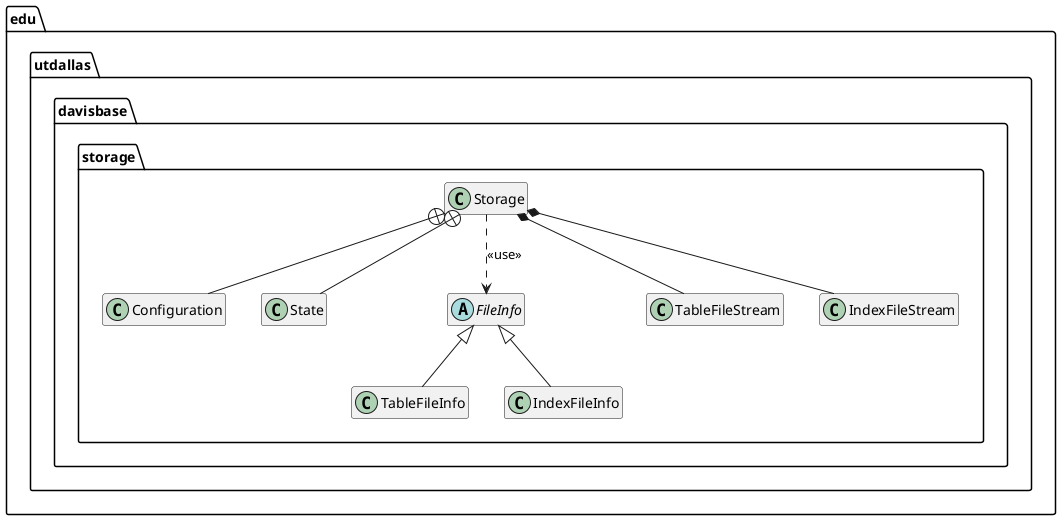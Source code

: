 @startuml Storage

package edu.utdallas.davisbase.storage {

  class Storage

  together {
    Storage +-- Configuration
    class Configuration

    Storage +-- State
    class State
  }

  together {
    Storage ..> FileInfo : <<use>>
    abstract FileInfo

    FileInfo <|-- TableFileInfo
    class TableFileInfo

    FileInfo <|-- IndexFileInfo
    class IndexFileInfo
  }

  together {
    Storage *-- TableFileStream
    class TableFileStream {
      ' TODO
    }

    Storage *-- IndexFileStream
    class IndexFileStream {
      ' TODO
    }
  }

}

hide members

@enduml
